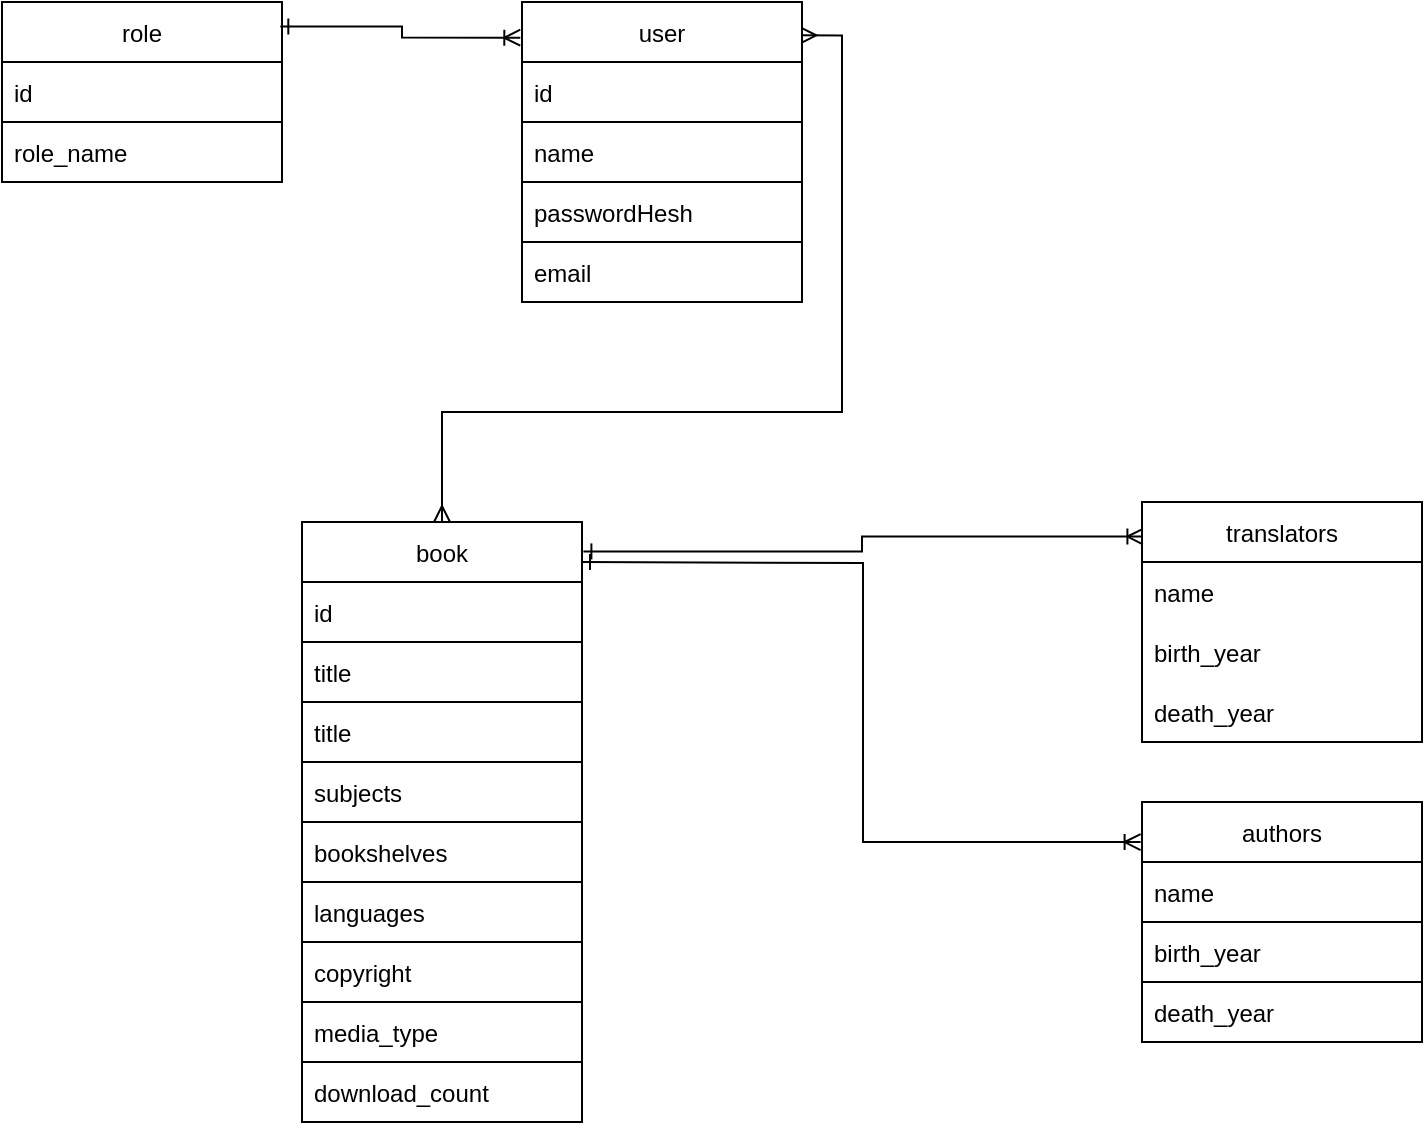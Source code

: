<mxfile>
    <diagram id="aHVEkBlvgqjSp-fjgdvF" name="Page-1">
        <mxGraphModel dx="230" dy="821" grid="1" gridSize="10" guides="1" tooltips="1" connect="1" arrows="1" fold="1" page="1" pageScale="1" pageWidth="850" pageHeight="1100" math="0" shadow="0">
            <root>
                <mxCell id="0"/>
                <mxCell id="1" parent="0"/>
                <mxCell id="GXfs2ezERnC6WFJUmtco-1" value="role" style="swimlane;fontStyle=0;childLayout=stackLayout;horizontal=1;startSize=30;horizontalStack=0;resizeParent=1;resizeParentMax=0;resizeLast=0;collapsible=1;marginBottom=0;strokeColor=default;" parent="1" vertex="1">
                    <mxGeometry x="130" y="100" width="140" height="90" as="geometry"/>
                </mxCell>
                <mxCell id="GXfs2ezERnC6WFJUmtco-2" value="id" style="text;strokeColor=default;fillColor=none;align=left;verticalAlign=middle;spacingLeft=4;spacingRight=4;overflow=hidden;points=[[0,0.5],[1,0.5]];portConstraint=eastwest;rotatable=0;" parent="GXfs2ezERnC6WFJUmtco-1" vertex="1">
                    <mxGeometry y="30" width="140" height="30" as="geometry"/>
                </mxCell>
                <mxCell id="GXfs2ezERnC6WFJUmtco-3" value="role_name" style="text;strokeColor=default;fillColor=none;align=left;verticalAlign=middle;spacingLeft=4;spacingRight=4;overflow=hidden;points=[[0,0.5],[1,0.5]];portConstraint=eastwest;rotatable=0;" parent="GXfs2ezERnC6WFJUmtco-1" vertex="1">
                    <mxGeometry y="60" width="140" height="30" as="geometry"/>
                </mxCell>
                <mxCell id="GXfs2ezERnC6WFJUmtco-38" style="edgeStyle=orthogonalEdgeStyle;rounded=0;orthogonalLoop=1;jettySize=auto;html=1;entryX=0.5;entryY=0;entryDx=0;entryDy=0;startArrow=ERmany;startFill=0;endArrow=ERmany;endFill=0;exitX=0.994;exitY=0.111;exitDx=0;exitDy=0;exitPerimeter=0;" parent="1" source="GXfs2ezERnC6WFJUmtco-4" target="GXfs2ezERnC6WFJUmtco-10" edge="1">
                    <mxGeometry relative="1" as="geometry"/>
                </mxCell>
                <mxCell id="GXfs2ezERnC6WFJUmtco-4" value="user" style="swimlane;fontStyle=0;childLayout=stackLayout;horizontal=1;startSize=30;horizontalStack=0;resizeParent=1;resizeParentMax=0;resizeLast=0;collapsible=1;marginBottom=0;strokeColor=default;fillColor=default;" parent="1" vertex="1">
                    <mxGeometry x="390" y="100" width="140" height="150" as="geometry"/>
                </mxCell>
                <mxCell id="GXfs2ezERnC6WFJUmtco-5" value="id" style="text;strokeColor=default;fillColor=default;align=left;verticalAlign=middle;spacingLeft=4;spacingRight=4;overflow=hidden;points=[[0,0.5],[1,0.5]];portConstraint=eastwest;rotatable=0;" parent="GXfs2ezERnC6WFJUmtco-4" vertex="1">
                    <mxGeometry y="30" width="140" height="30" as="geometry"/>
                </mxCell>
                <mxCell id="GXfs2ezERnC6WFJUmtco-6" value="name" style="text;strokeColor=default;fillColor=default;align=left;verticalAlign=middle;spacingLeft=4;spacingRight=4;overflow=hidden;points=[[0,0.5],[1,0.5]];portConstraint=eastwest;rotatable=0;" parent="GXfs2ezERnC6WFJUmtco-4" vertex="1">
                    <mxGeometry y="60" width="140" height="30" as="geometry"/>
                </mxCell>
                <mxCell id="GXfs2ezERnC6WFJUmtco-7" value="passwordHesh" style="text;strokeColor=default;fillColor=default;align=left;verticalAlign=middle;spacingLeft=4;spacingRight=4;overflow=hidden;points=[[0,0.5],[1,0.5]];portConstraint=eastwest;rotatable=0;" parent="GXfs2ezERnC6WFJUmtco-4" vertex="1">
                    <mxGeometry y="90" width="140" height="30" as="geometry"/>
                </mxCell>
                <mxCell id="GXfs2ezERnC6WFJUmtco-8" value="email" style="text;strokeColor=default;fillColor=default;align=left;verticalAlign=middle;spacingLeft=4;spacingRight=4;overflow=hidden;points=[[0,0.5],[1,0.5]];portConstraint=eastwest;rotatable=0;" parent="GXfs2ezERnC6WFJUmtco-4" vertex="1">
                    <mxGeometry y="120" width="140" height="30" as="geometry"/>
                </mxCell>
                <mxCell id="GXfs2ezERnC6WFJUmtco-9" style="edgeStyle=orthogonalEdgeStyle;rounded=0;orthogonalLoop=1;jettySize=auto;html=1;entryX=0.005;entryY=0.144;entryDx=0;entryDy=0;entryPerimeter=0;startArrow=ERone;startFill=0;endArrow=ERoneToMany;endFill=0;exitX=1.005;exitY=0.049;exitDx=0;exitDy=0;exitPerimeter=0;" parent="1" source="GXfs2ezERnC6WFJUmtco-10" target="GXfs2ezERnC6WFJUmtco-24" edge="1">
                    <mxGeometry relative="1" as="geometry">
                        <mxPoint x="440" y="370" as="sourcePoint"/>
                    </mxGeometry>
                </mxCell>
                <mxCell id="GXfs2ezERnC6WFJUmtco-10" value="book" style="swimlane;fontStyle=0;childLayout=stackLayout;horizontal=1;startSize=30;horizontalStack=0;resizeParent=1;resizeParentMax=0;resizeLast=0;collapsible=1;marginBottom=0;strokeColor=default;" parent="1" vertex="1">
                    <mxGeometry x="280" y="360" width="140" height="300" as="geometry"/>
                </mxCell>
                <mxCell id="GXfs2ezERnC6WFJUmtco-11" value="id" style="text;strokeColor=default;fillColor=none;align=left;verticalAlign=middle;spacingLeft=4;spacingRight=4;overflow=hidden;points=[[0,0.5],[1,0.5]];portConstraint=eastwest;rotatable=0;" parent="GXfs2ezERnC6WFJUmtco-10" vertex="1">
                    <mxGeometry y="30" width="140" height="30" as="geometry"/>
                </mxCell>
                <mxCell id="GXfs2ezERnC6WFJUmtco-12" value="title" style="text;strokeColor=default;fillColor=none;align=left;verticalAlign=middle;spacingLeft=4;spacingRight=4;overflow=hidden;points=[[0,0.5],[1,0.5]];portConstraint=eastwest;rotatable=0;" parent="GXfs2ezERnC6WFJUmtco-10" vertex="1">
                    <mxGeometry y="60" width="140" height="30" as="geometry"/>
                </mxCell>
                <mxCell id="GXfs2ezERnC6WFJUmtco-13" value="title" style="text;strokeColor=default;fillColor=none;align=left;verticalAlign=middle;spacingLeft=4;spacingRight=4;overflow=hidden;points=[[0,0.5],[1,0.5]];portConstraint=eastwest;rotatable=0;" parent="GXfs2ezERnC6WFJUmtco-10" vertex="1">
                    <mxGeometry y="90" width="140" height="30" as="geometry"/>
                </mxCell>
                <mxCell id="GXfs2ezERnC6WFJUmtco-14" value="subjects" style="text;strokeColor=default;fillColor=none;align=left;verticalAlign=middle;spacingLeft=4;spacingRight=4;overflow=hidden;points=[[0,0.5],[1,0.5]];portConstraint=eastwest;rotatable=0;" parent="GXfs2ezERnC6WFJUmtco-10" vertex="1">
                    <mxGeometry y="120" width="140" height="30" as="geometry"/>
                </mxCell>
                <mxCell id="GXfs2ezERnC6WFJUmtco-15" value="bookshelves" style="text;strokeColor=default;fillColor=none;align=left;verticalAlign=middle;spacingLeft=4;spacingRight=4;overflow=hidden;points=[[0,0.5],[1,0.5]];portConstraint=eastwest;rotatable=0;" parent="GXfs2ezERnC6WFJUmtco-10" vertex="1">
                    <mxGeometry y="150" width="140" height="30" as="geometry"/>
                </mxCell>
                <mxCell id="GXfs2ezERnC6WFJUmtco-16" value="languages" style="text;strokeColor=default;fillColor=none;align=left;verticalAlign=middle;spacingLeft=4;spacingRight=4;overflow=hidden;points=[[0,0.5],[1,0.5]];portConstraint=eastwest;rotatable=0;" parent="GXfs2ezERnC6WFJUmtco-10" vertex="1">
                    <mxGeometry y="180" width="140" height="30" as="geometry"/>
                </mxCell>
                <mxCell id="GXfs2ezERnC6WFJUmtco-17" value="copyright" style="text;strokeColor=default;fillColor=none;align=left;verticalAlign=middle;spacingLeft=4;spacingRight=4;overflow=hidden;points=[[0,0.5],[1,0.5]];portConstraint=eastwest;rotatable=0;" parent="GXfs2ezERnC6WFJUmtco-10" vertex="1">
                    <mxGeometry y="210" width="140" height="30" as="geometry"/>
                </mxCell>
                <mxCell id="GXfs2ezERnC6WFJUmtco-18" value="media_type" style="text;strokeColor=default;fillColor=none;align=left;verticalAlign=middle;spacingLeft=4;spacingRight=4;overflow=hidden;points=[[0,0.5],[1,0.5]];portConstraint=eastwest;rotatable=0;" parent="GXfs2ezERnC6WFJUmtco-10" vertex="1">
                    <mxGeometry y="240" width="140" height="30" as="geometry"/>
                </mxCell>
                <mxCell id="GXfs2ezERnC6WFJUmtco-19" value="download_count" style="text;strokeColor=default;fillColor=none;align=left;verticalAlign=middle;spacingLeft=4;spacingRight=4;overflow=hidden;points=[[0,0.5],[1,0.5]];portConstraint=eastwest;rotatable=0;" parent="GXfs2ezERnC6WFJUmtco-10" vertex="1">
                    <mxGeometry y="270" width="140" height="30" as="geometry"/>
                </mxCell>
                <mxCell id="GXfs2ezERnC6WFJUmtco-20" value="authors" style="swimlane;fontStyle=0;childLayout=stackLayout;horizontal=1;startSize=30;horizontalStack=0;resizeParent=1;resizeParentMax=0;resizeLast=0;collapsible=1;marginBottom=0;strokeColor=default;" parent="1" vertex="1">
                    <mxGeometry x="700" y="500" width="140" height="120" as="geometry"/>
                </mxCell>
                <mxCell id="GXfs2ezERnC6WFJUmtco-21" value="name" style="text;strokeColor=default;fillColor=none;align=left;verticalAlign=middle;spacingLeft=4;spacingRight=4;overflow=hidden;points=[[0,0.5],[1,0.5]];portConstraint=eastwest;rotatable=0;" parent="GXfs2ezERnC6WFJUmtco-20" vertex="1">
                    <mxGeometry y="30" width="140" height="30" as="geometry"/>
                </mxCell>
                <mxCell id="GXfs2ezERnC6WFJUmtco-22" value="birth_year" style="text;strokeColor=default;fillColor=none;align=left;verticalAlign=middle;spacingLeft=4;spacingRight=4;overflow=hidden;points=[[0,0.5],[1,0.5]];portConstraint=eastwest;rotatable=0;" parent="GXfs2ezERnC6WFJUmtco-20" vertex="1">
                    <mxGeometry y="60" width="140" height="30" as="geometry"/>
                </mxCell>
                <mxCell id="GXfs2ezERnC6WFJUmtco-23" value="death_year" style="text;strokeColor=default;fillColor=none;align=left;verticalAlign=middle;spacingLeft=4;spacingRight=4;overflow=hidden;points=[[0,0.5],[1,0.5]];portConstraint=eastwest;rotatable=0;" parent="GXfs2ezERnC6WFJUmtco-20" vertex="1">
                    <mxGeometry y="90" width="140" height="30" as="geometry"/>
                </mxCell>
                <mxCell id="GXfs2ezERnC6WFJUmtco-24" value="translators" style="swimlane;fontStyle=0;childLayout=stackLayout;horizontal=1;startSize=30;horizontalStack=0;resizeParent=1;resizeParentMax=0;resizeLast=0;collapsible=1;marginBottom=0;strokeColor=default;" parent="1" vertex="1">
                    <mxGeometry x="700" y="350" width="140" height="120" as="geometry"/>
                </mxCell>
                <mxCell id="GXfs2ezERnC6WFJUmtco-25" value="name" style="text;strokeColor=none;fillColor=none;align=left;verticalAlign=middle;spacingLeft=4;spacingRight=4;overflow=hidden;points=[[0,0.5],[1,0.5]];portConstraint=eastwest;rotatable=0;" parent="GXfs2ezERnC6WFJUmtco-24" vertex="1">
                    <mxGeometry y="30" width="140" height="30" as="geometry"/>
                </mxCell>
                <mxCell id="GXfs2ezERnC6WFJUmtco-26" value="birth_year" style="text;strokeColor=none;fillColor=none;align=left;verticalAlign=middle;spacingLeft=4;spacingRight=4;overflow=hidden;points=[[0,0.5],[1,0.5]];portConstraint=eastwest;rotatable=0;" parent="GXfs2ezERnC6WFJUmtco-24" vertex="1">
                    <mxGeometry y="60" width="140" height="30" as="geometry"/>
                </mxCell>
                <mxCell id="GXfs2ezERnC6WFJUmtco-27" value="death_year" style="text;strokeColor=none;fillColor=none;align=left;verticalAlign=middle;spacingLeft=4;spacingRight=4;overflow=hidden;points=[[0,0.5],[1,0.5]];portConstraint=eastwest;rotatable=0;" parent="GXfs2ezERnC6WFJUmtco-24" vertex="1">
                    <mxGeometry y="90" width="140" height="30" as="geometry"/>
                </mxCell>
                <mxCell id="GXfs2ezERnC6WFJUmtco-37" style="edgeStyle=orthogonalEdgeStyle;rounded=0;orthogonalLoop=1;jettySize=auto;html=1;entryX=-0.005;entryY=0.167;entryDx=0;entryDy=0;entryPerimeter=0;startArrow=ERone;startFill=0;endArrow=ERoneToMany;endFill=0;" parent="1" target="GXfs2ezERnC6WFJUmtco-20" edge="1">
                    <mxGeometry relative="1" as="geometry">
                        <mxPoint x="420" y="380" as="sourcePoint"/>
                    </mxGeometry>
                </mxCell>
                <mxCell id="GXfs2ezERnC6WFJUmtco-39" style="edgeStyle=orthogonalEdgeStyle;rounded=0;orthogonalLoop=1;jettySize=auto;html=1;entryX=0.994;entryY=0.136;entryDx=0;entryDy=0;entryPerimeter=0;startArrow=ERoneToMany;startFill=0;endArrow=ERone;endFill=0;exitX=-0.006;exitY=0.119;exitDx=0;exitDy=0;exitPerimeter=0;" parent="1" source="GXfs2ezERnC6WFJUmtco-4" target="GXfs2ezERnC6WFJUmtco-1" edge="1">
                    <mxGeometry relative="1" as="geometry"/>
                </mxCell>
            </root>
        </mxGraphModel>
    </diagram>
</mxfile>
